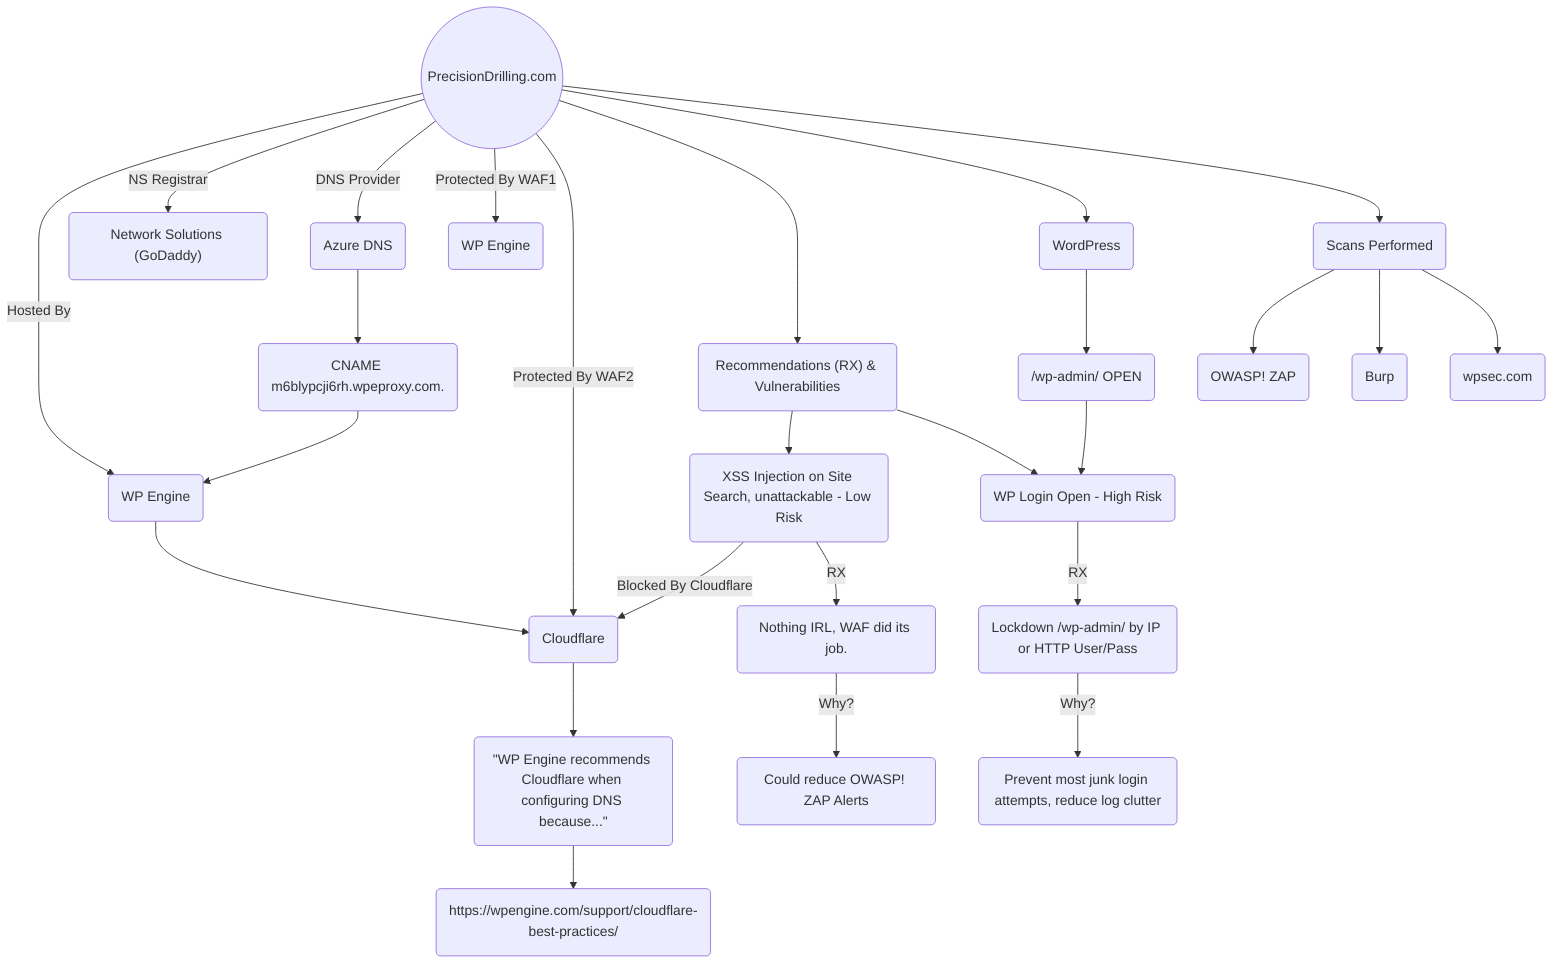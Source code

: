 %% graph TD
flowchart TD
site((PrecisionDrilling.com))

host(WP Engine)
waf1(WP Engine)
waf2(Cloudflare)
dns(Azure DNS)
ns_registrar("Network Solutions (GoDaddy)")
cms(WordPress)
cms_login(/wp-admin/ OPEN)

site -- Hosted By --> host
site -- NS Registrar --> ns_registrar
site -- DNS Provider --> dns
site -- Protected By WAF1 --> waf1
site -- Protected By WAF2 --> waf2





rx("Recommendations (RX) & Vulnerabilities")

vuln1("XSS Injection on Site Search, unattackable - Low Risk")
rx1("Nothing IRL, WAF did its job.")
rx1_why("Could reduce OWASP! ZAP Alerts")

vuln2(WP Login Open - High Risk)
rx2("Lockdown /wp-admin/ by IP or HTTP User/Pass")
rx2_why(Prevent most junk login attempts, reduce log clutter)



site --> rx

vuln1 -- Blocked By Cloudflare --> waf2

rx --> vuln1
vuln1 -- RX --> rx1
rx1 -- Why? --> rx1_why

rx --> vuln2
vuln2 -- RX --> rx2
rx2 -- Why? --> rx2_why


site --> cms
cms --> cms_login
cms_login --> vuln2


dns_target("CNAME m6blypcji6rh.wpeproxy.com.")
dns --> dns_target
dns_target --> host

%% %% %%
%% cloudflare
%% %% %%
cloudflare_why("&quot;WP Engine recommends Cloudflare when configuring DNS because...&quot; ")
cloudflare_why_src("https://wpengine.com/support/cloudflare-best-practices/")

cloudflare_why --> cloudflare_why_src

waf2 --> cloudflare_why

host --> waf2


%% %% %%
%% Scans Done
%% %% %%

scans("Scans Performed")
scan1(OWASP! ZAP)
scan2(Burp)
scan3(wpsec.com)

site --> scans
scans --> scan1
scans --> scan2
scans --> scan3

%% ("https://wpsec.com/scan/?id=1eb9f5e51054e231071c4cb745ab1413")